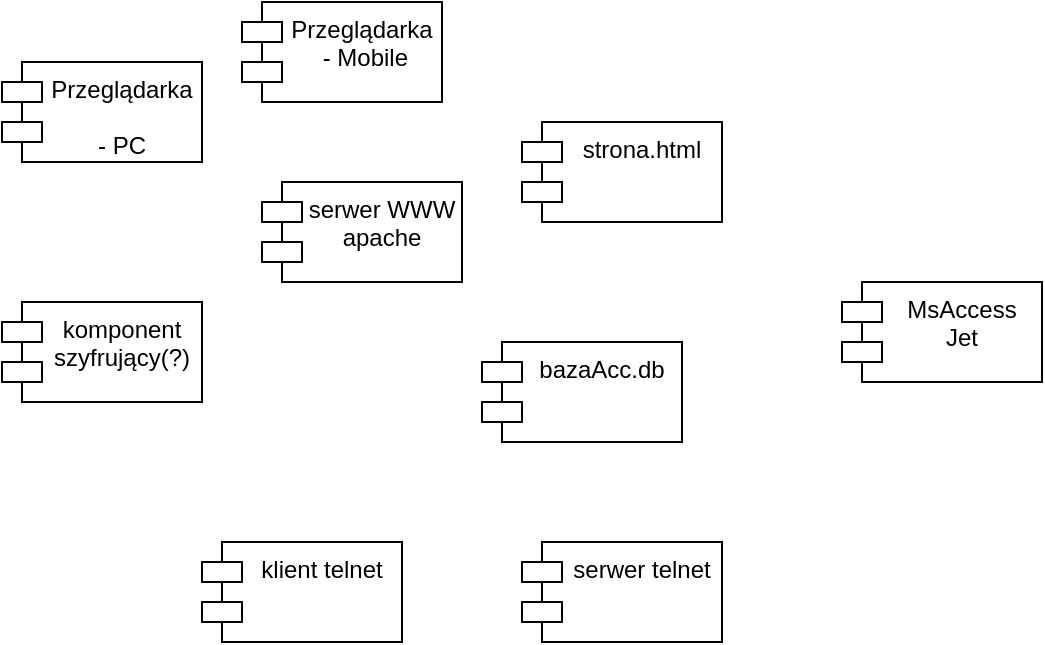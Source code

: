 <mxfile version="17.4.1" type="device"><diagram name="Page-1" id="13e1069c-82ec-6db2-03f1-153e76fe0fe0"><mxGraphModel dx="1726" dy="1194" grid="1" gridSize="10" guides="1" tooltips="1" connect="1" arrows="1" fold="1" page="1" pageScale="1" pageWidth="1100" pageHeight="850" background="none" math="0" shadow="0"><root><mxCell id="0"/><mxCell id="1" parent="0"/><mxCell id="LvxZClBhVVZ9zRb-Cl0V-23" value="Przeglądarka &#xA;&#xA;- PC&#xA;&#xA;" style="shape=module;align=left;spacingLeft=20;align=center;verticalAlign=top;" vertex="1" parent="1"><mxGeometry x="-1050" y="-800" width="100" height="50" as="geometry"/></mxCell><mxCell id="LvxZClBhVVZ9zRb-Cl0V-24" value="strona.html&#xA;" style="shape=module;align=left;spacingLeft=20;align=center;verticalAlign=top;" vertex="1" parent="1"><mxGeometry x="-790" y="-770" width="100" height="50" as="geometry"/></mxCell><mxCell id="LvxZClBhVVZ9zRb-Cl0V-25" value="serwer WWW&#xA;apache &#xA;&#xA;" style="shape=module;align=left;spacingLeft=20;align=center;verticalAlign=top;" vertex="1" parent="1"><mxGeometry x="-920" y="-740" width="100" height="50" as="geometry"/></mxCell><mxCell id="LvxZClBhVVZ9zRb-Cl0V-26" value="Przeglądarka&#xA; - Mobile&#xA;" style="shape=module;align=left;spacingLeft=20;align=center;verticalAlign=top;" vertex="1" parent="1"><mxGeometry x="-930" y="-830" width="100" height="50" as="geometry"/></mxCell><mxCell id="LvxZClBhVVZ9zRb-Cl0V-27" value="komponent&#xA;szyfrujący(?)" style="shape=module;align=left;spacingLeft=20;align=center;verticalAlign=top;" vertex="1" parent="1"><mxGeometry x="-1050" y="-680" width="100" height="50" as="geometry"/></mxCell><mxCell id="LvxZClBhVVZ9zRb-Cl0V-28" value="bazaAcc.db" style="shape=module;align=left;spacingLeft=20;align=center;verticalAlign=top;" vertex="1" parent="1"><mxGeometry x="-810" y="-660" width="100" height="50" as="geometry"/></mxCell><mxCell id="LvxZClBhVVZ9zRb-Cl0V-30" value="MsAccess&#xA;Jet&#xA;" style="shape=module;align=left;spacingLeft=20;align=center;verticalAlign=top;" vertex="1" parent="1"><mxGeometry x="-630" y="-690" width="100" height="50" as="geometry"/></mxCell><mxCell id="LvxZClBhVVZ9zRb-Cl0V-31" value="klient telnet&#xA;" style="shape=module;align=left;spacingLeft=20;align=center;verticalAlign=top;" vertex="1" parent="1"><mxGeometry x="-950" y="-560" width="100" height="50" as="geometry"/></mxCell><mxCell id="LvxZClBhVVZ9zRb-Cl0V-32" value="serwer telnet&#xA;" style="shape=module;align=left;spacingLeft=20;align=center;verticalAlign=top;" vertex="1" parent="1"><mxGeometry x="-790" y="-560" width="100" height="50" as="geometry"/></mxCell></root></mxGraphModel></diagram></mxfile>